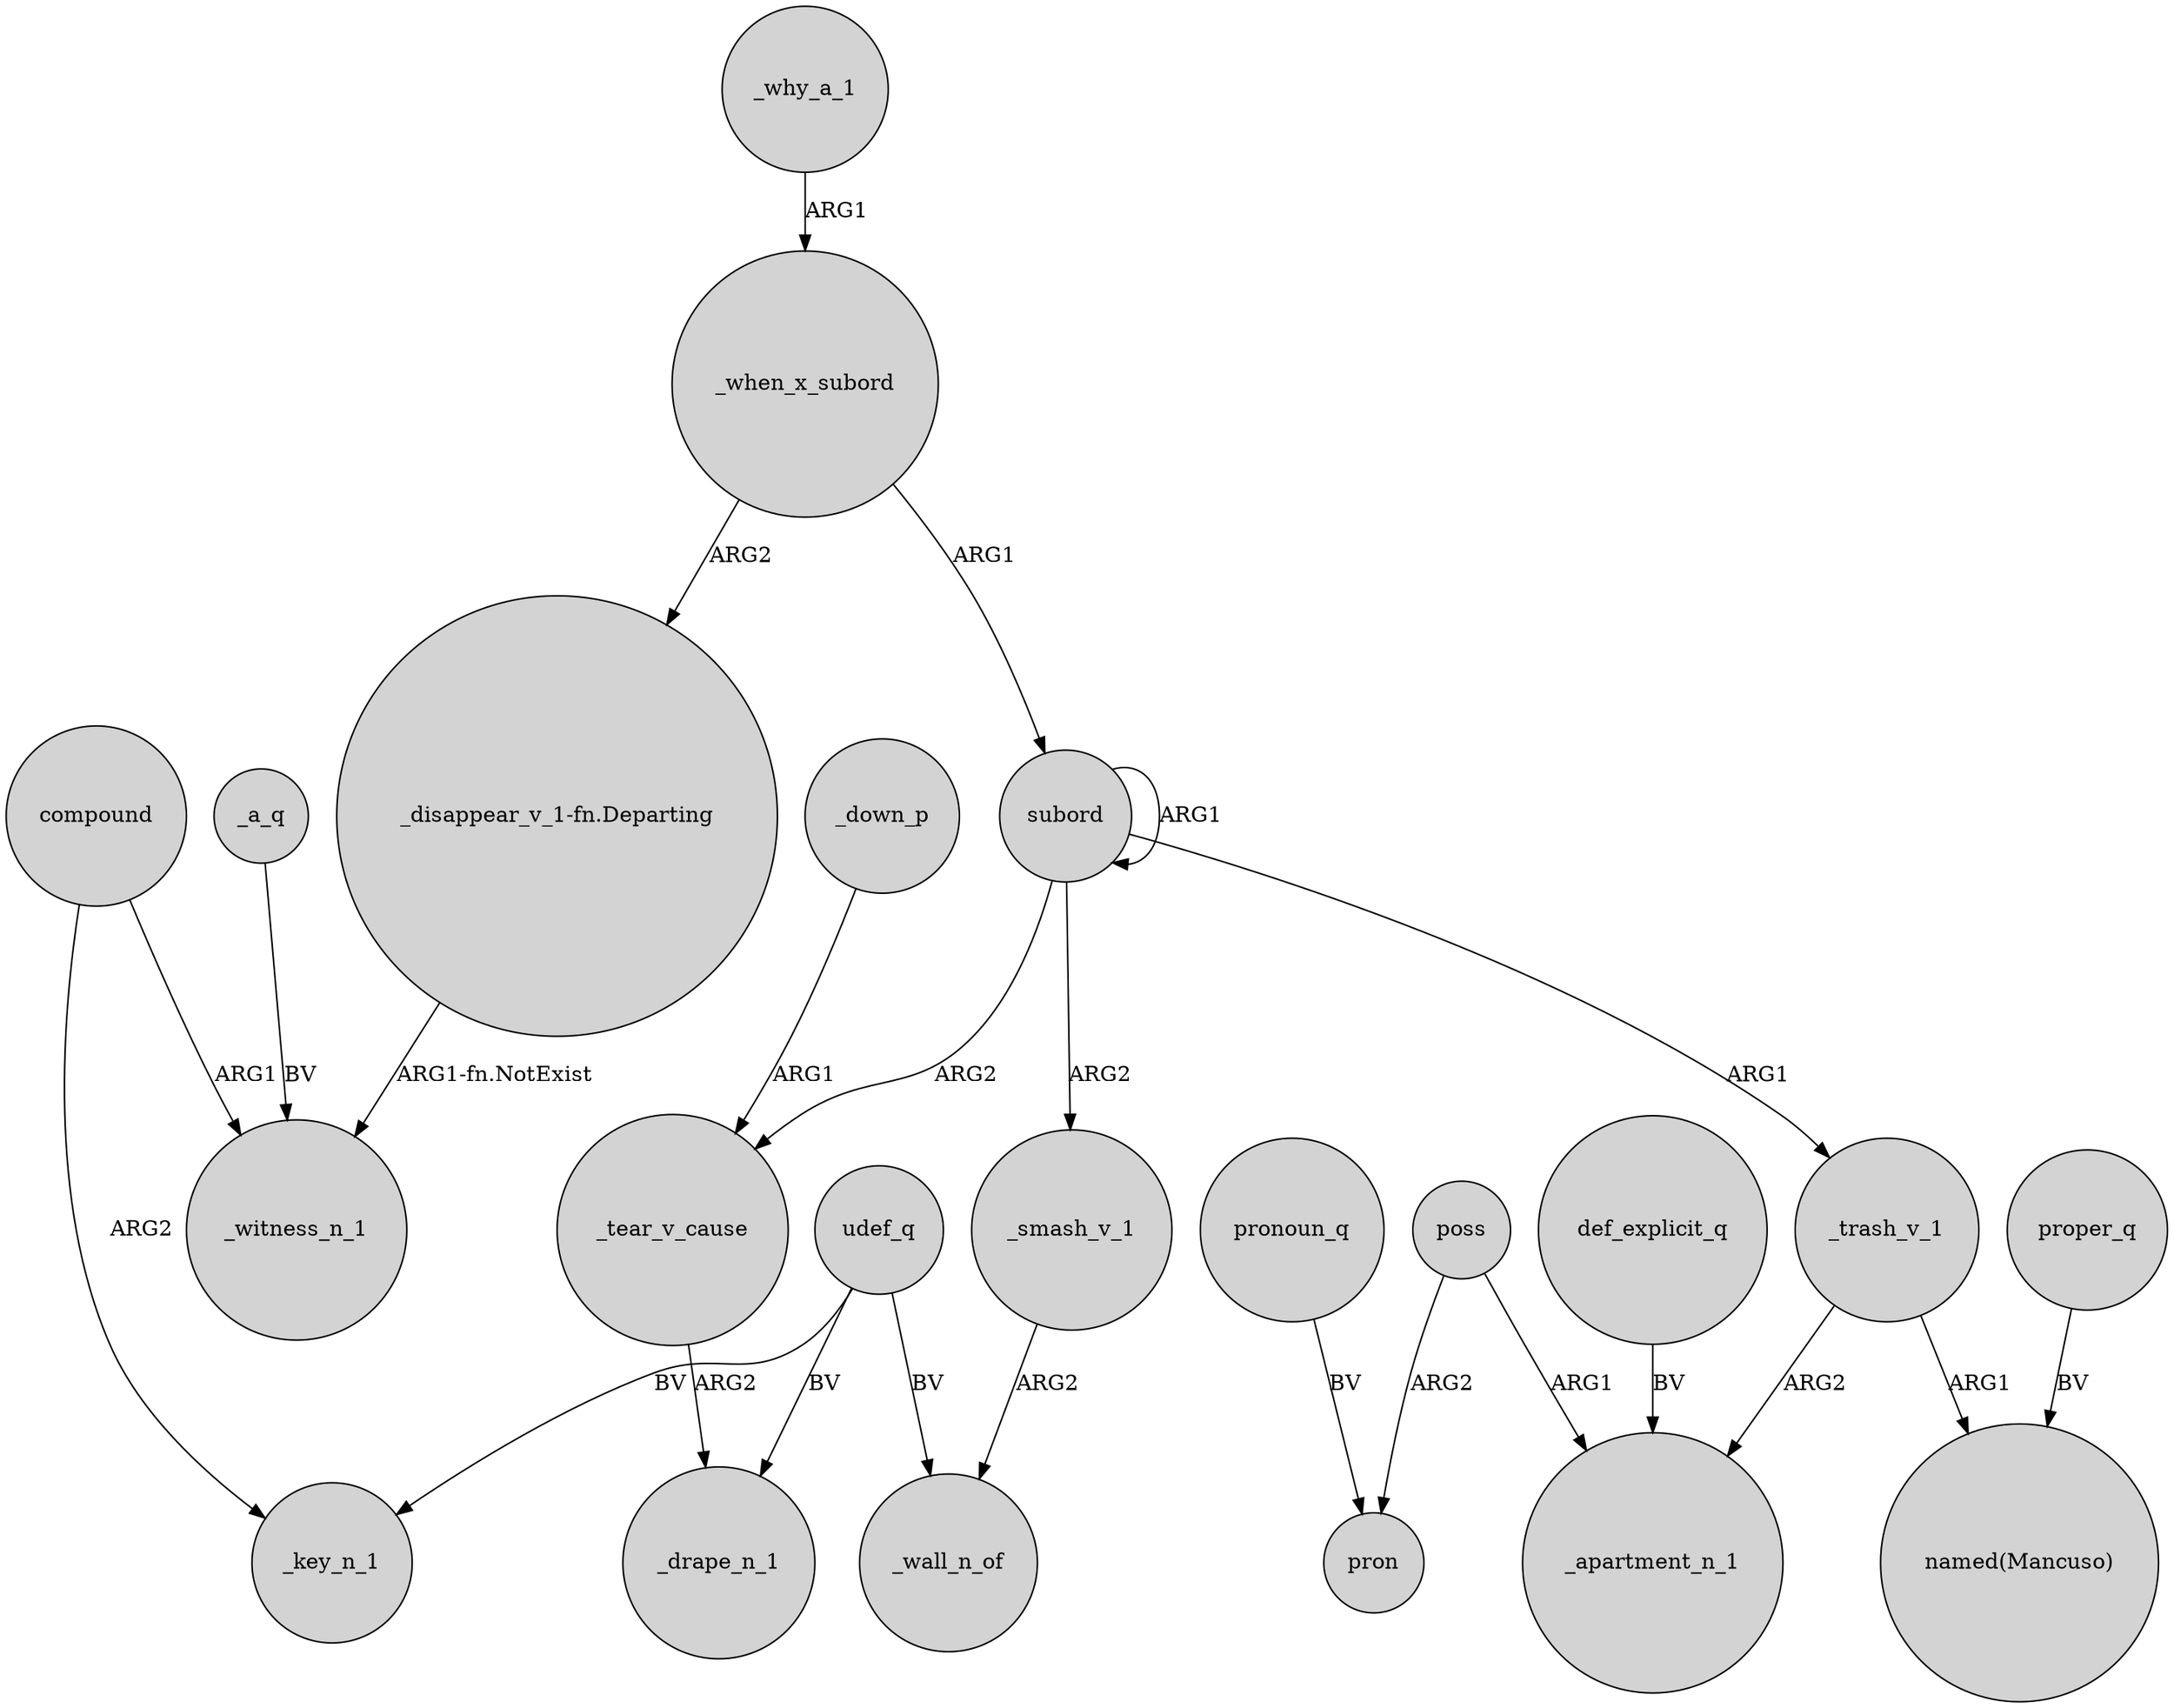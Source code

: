 digraph {
	node [shape=circle style=filled]
	compound -> _key_n_1 [label=ARG2]
	_smash_v_1 -> _wall_n_of [label=ARG2]
	poss -> pron [label=ARG2]
	udef_q -> _key_n_1 [label=BV]
	_trash_v_1 -> _apartment_n_1 [label=ARG2]
	"_disappear_v_1-fn.Departing" -> _witness_n_1 [label="ARG1-fn.NotExist"]
	_when_x_subord -> "_disappear_v_1-fn.Departing" [label=ARG2]
	subord -> subord [label=ARG1]
	_trash_v_1 -> "named(Mancuso)" [label=ARG1]
	subord -> _tear_v_cause [label=ARG2]
	_down_p -> _tear_v_cause [label=ARG1]
	pronoun_q -> pron [label=BV]
	proper_q -> "named(Mancuso)" [label=BV]
	_tear_v_cause -> _drape_n_1 [label=ARG2]
	_why_a_1 -> _when_x_subord [label=ARG1]
	_a_q -> _witness_n_1 [label=BV]
	udef_q -> _drape_n_1 [label=BV]
	subord -> _trash_v_1 [label=ARG1]
	_when_x_subord -> subord [label=ARG1]
	subord -> _smash_v_1 [label=ARG2]
	poss -> _apartment_n_1 [label=ARG1]
	compound -> _witness_n_1 [label=ARG1]
	udef_q -> _wall_n_of [label=BV]
	def_explicit_q -> _apartment_n_1 [label=BV]
}
